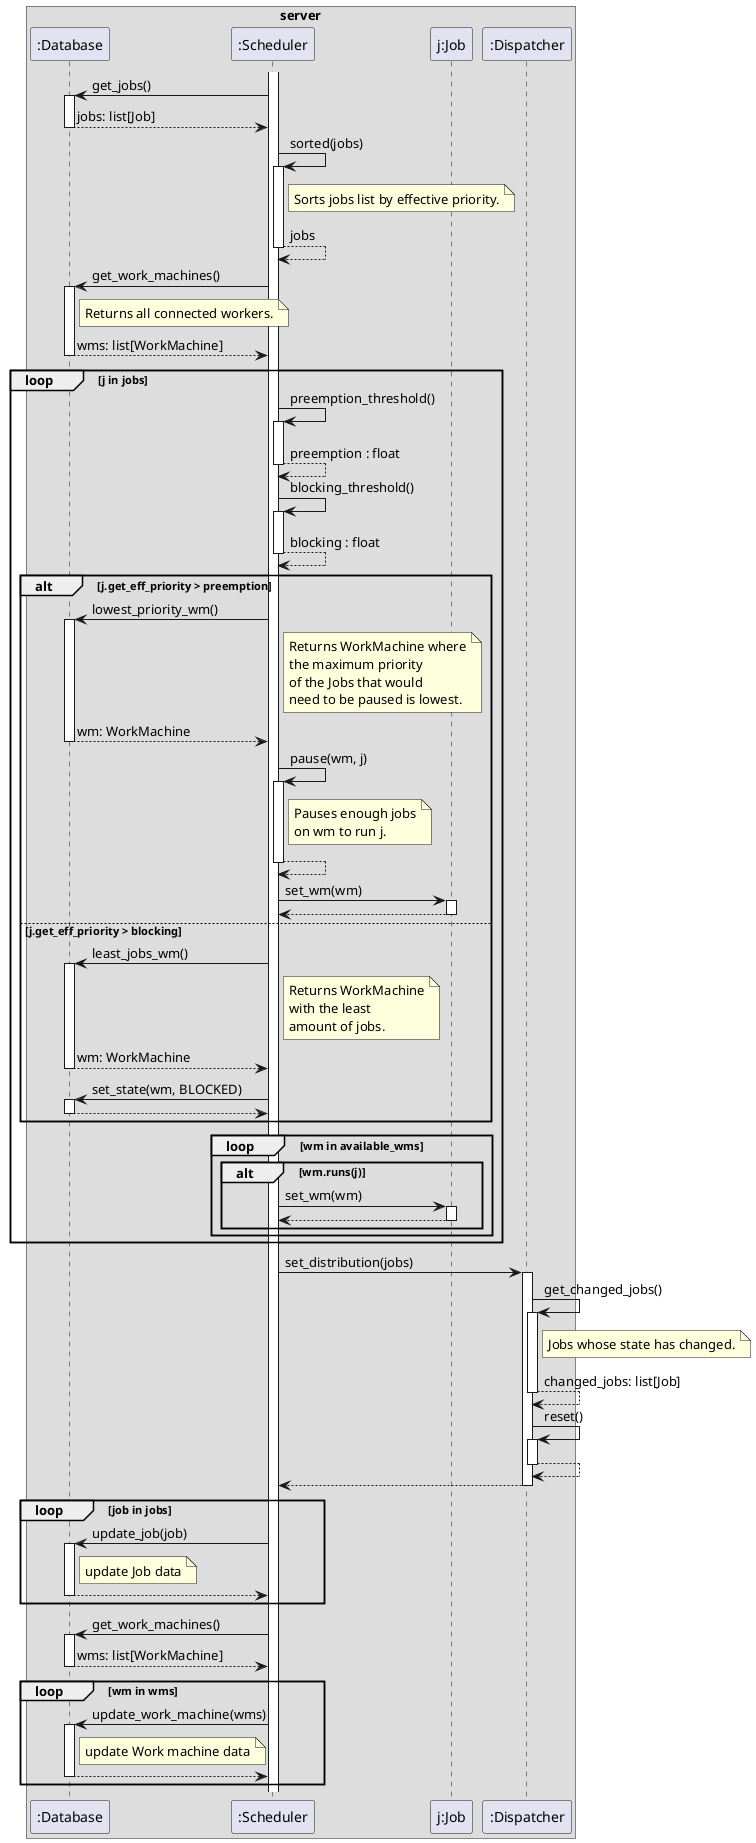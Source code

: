 @startuml

box "server"
    participant ":Database" as db
    participant ":Scheduler" as s
    participant "j:Job" as j
    participant ":Dispatcher" as d
end box

s++
s -> db++: get_jobs()
db --> s--: jobs: list[Job]

s -> s++: sorted(jobs)
note right of s
    Sorts jobs list by effective priority.
end note
s --> s--: jobs

s -> db++: get_work_machines()
note right of db
    Returns all connected workers.
end note
db --> s--: wms: list[WorkMachine]

loop j in jobs
    
    s->s++ : preemption_threshold()
    s-->s-- : preemption : float
    
    s->s++ : blocking_threshold()
    s-->s-- : blocking : float
    
    alt j.get_eff_priority > preemption
        s -> db++ : lowest_priority_wm()
        note right of s
            Returns WorkMachine where
            the maximum priority
            of the Jobs that would
            need to be paused is lowest.
        end note
        db --> s--: wm: WorkMachine
        s -> s ++: pause(wm, j)
        note right of s
            Pauses enough jobs
            on wm to run j.
        end note
        
        s--> s--

        s -> j++: set_wm(wm)
        j --> s--
   
    else j.get_eff_priority > blocking
        s -> db++ : least_jobs_wm()
        note right of s
            Returns WorkMachine
            with the least
            amount of jobs.
        end note
        db --> s--: wm: WorkMachine
        
        s -> db++: set_state(wm, BLOCKED)
        db-->s--
    end
    
    loop wm in available_wms
        alt wm.runs(j)
            s -> j++: set_wm(wm)
            j --> s--
        end
    end
    
end

s -> d++: set_distribution(jobs)


d -> d++: get_changed_jobs()
note right of d
    Jobs whose state has changed.
end note
d --> d-- : changed_jobs: list[Job]
d -> d++: reset()
d-->d--

d --> s--

loop job in jobs
    s -> db++: update_job(job)
    note right of db
        update Job data
    end note
    db --> s--
end

s->db++ : get_work_machines()
db-->s-- : wms: list[WorkMachine]

loop wm in wms 
    s -> db++: update_work_machine(wms)
    note right of db
        update Work machine data
    end note
    db --> s--
end


@enduml

